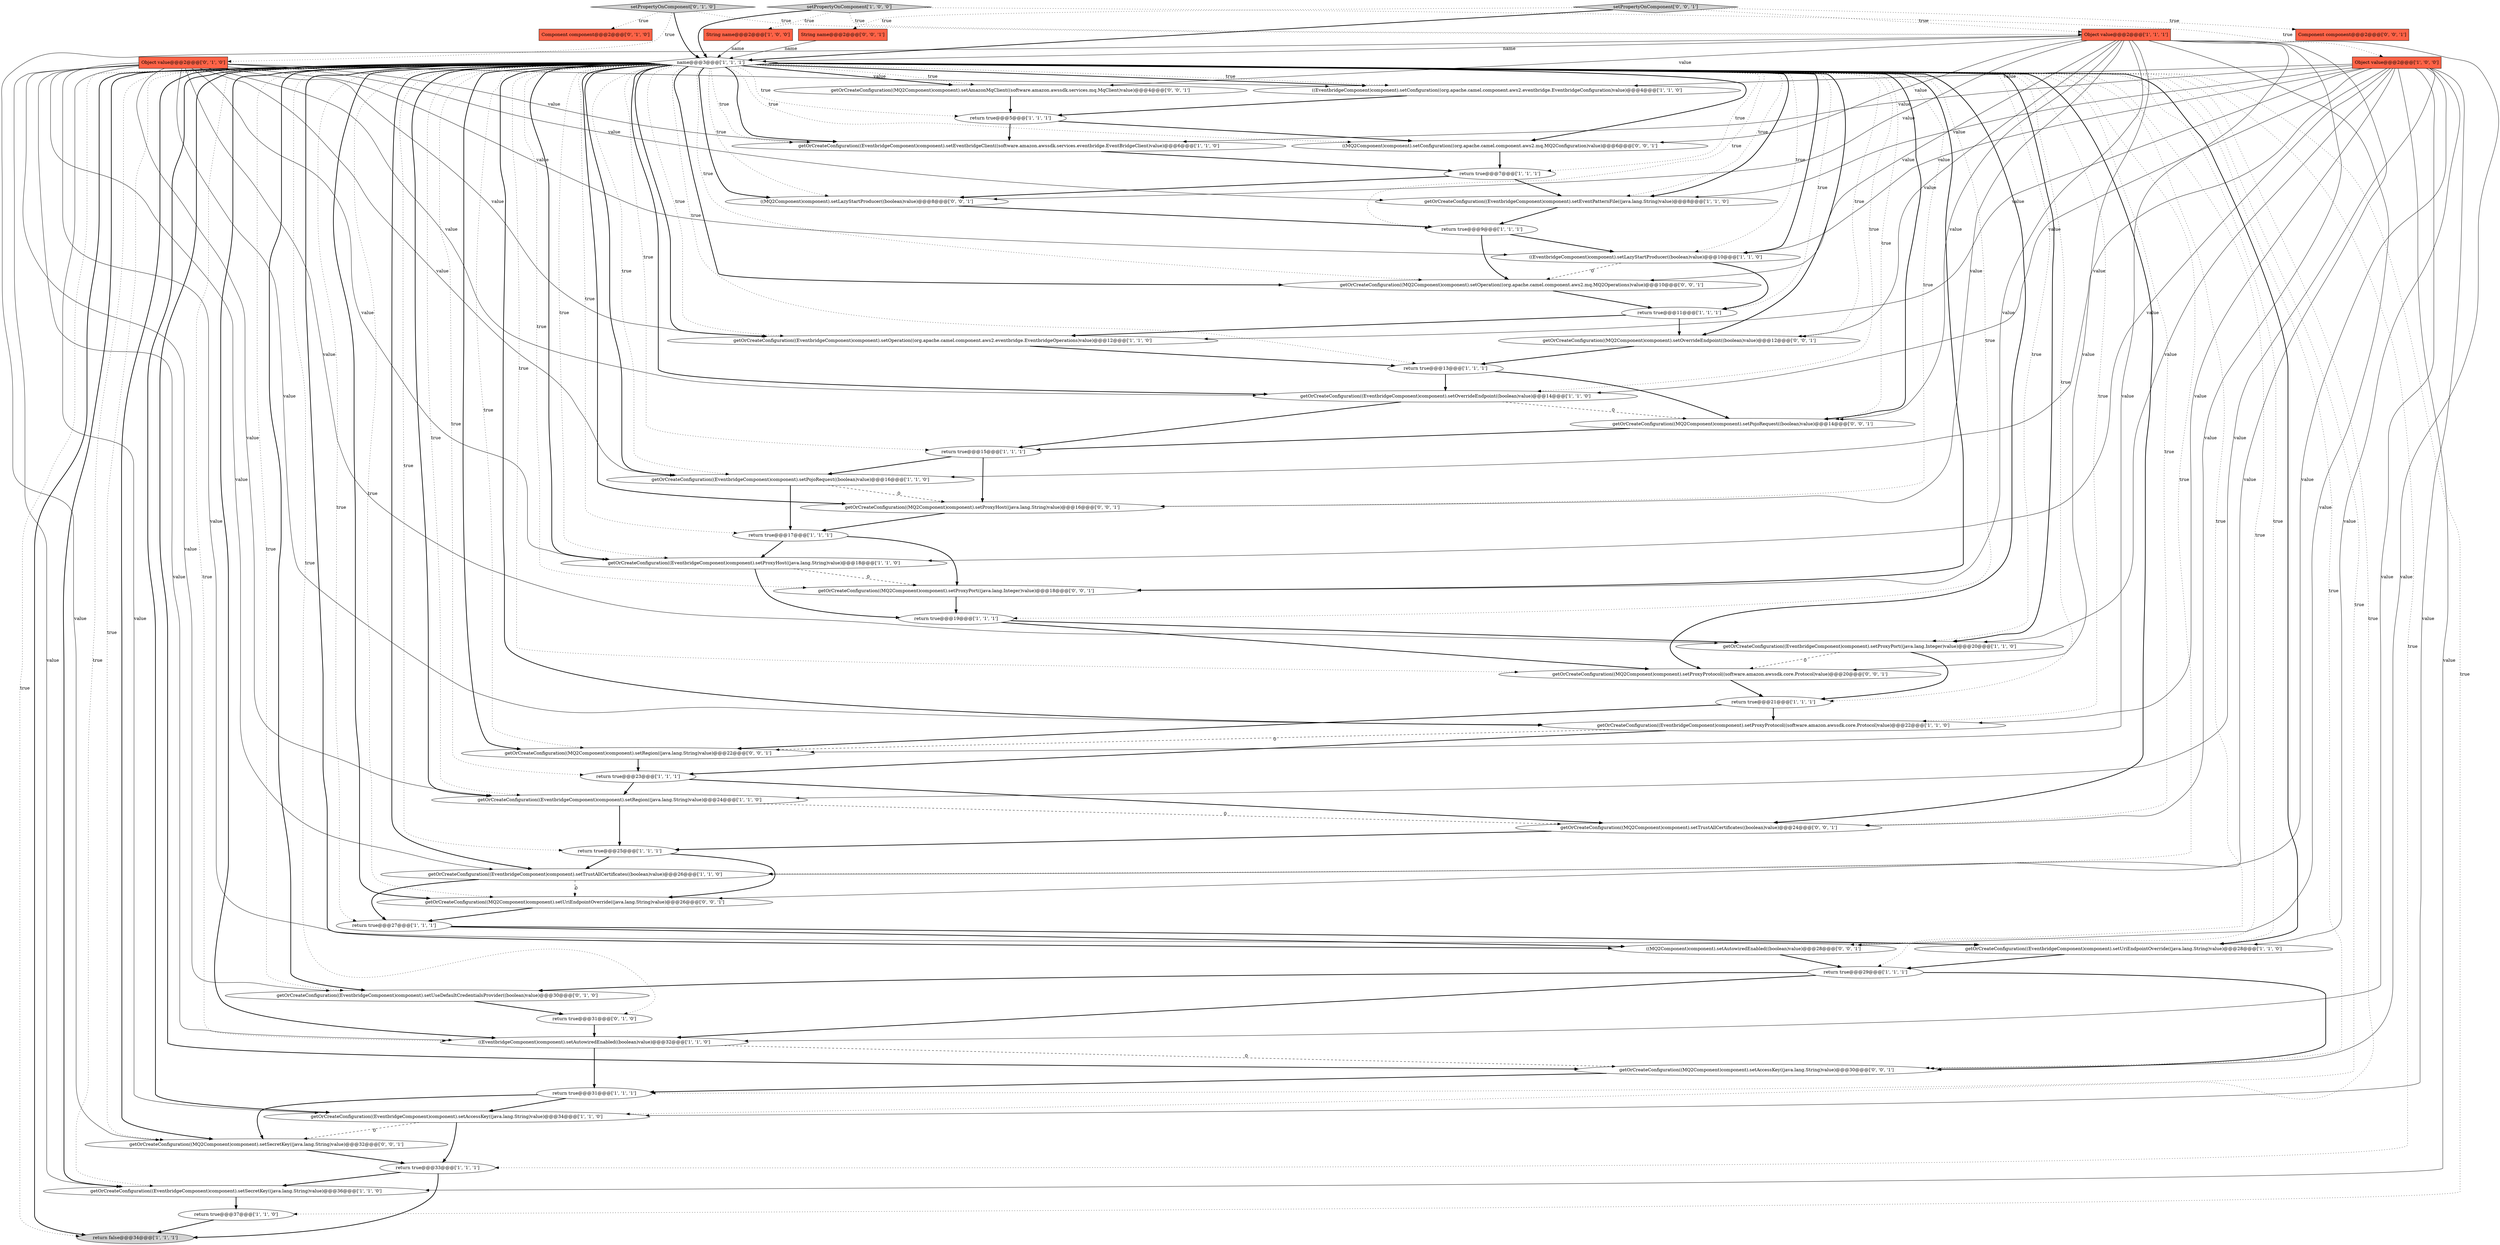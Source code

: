 digraph {
40 [style = filled, label = "Component component@@@2@@@['0', '1', '0']", fillcolor = tomato, shape = box image = "AAA0AAABBB2BBB"];
3 [style = filled, label = "((EventbridgeComponent)component).setAutowiredEnabled((boolean)value)@@@32@@@['1', '1', '0']", fillcolor = white, shape = ellipse image = "AAA0AAABBB1BBB"];
22 [style = filled, label = "return true@@@19@@@['1', '1', '1']", fillcolor = white, shape = ellipse image = "AAA0AAABBB1BBB"];
8 [style = filled, label = "setPropertyOnComponent['1', '0', '0']", fillcolor = lightgray, shape = diamond image = "AAA0AAABBB1BBB"];
10 [style = filled, label = "getOrCreateConfiguration((EventbridgeComponent)component).setProxyHost((java.lang.String)value)@@@18@@@['1', '1', '0']", fillcolor = white, shape = ellipse image = "AAA0AAABBB1BBB"];
51 [style = filled, label = "((MQ2Component)component).setConfiguration((org.apache.camel.component.aws2.mq.MQ2Configuration)value)@@@6@@@['0', '0', '1']", fillcolor = white, shape = ellipse image = "AAA0AAABBB3BBB"];
0 [style = filled, label = "return true@@@27@@@['1', '1', '1']", fillcolor = white, shape = ellipse image = "AAA0AAABBB1BBB"];
2 [style = filled, label = "return true@@@23@@@['1', '1', '1']", fillcolor = white, shape = ellipse image = "AAA0AAABBB1BBB"];
15 [style = filled, label = "return true@@@7@@@['1', '1', '1']", fillcolor = white, shape = ellipse image = "AAA0AAABBB1BBB"];
54 [style = filled, label = "getOrCreateConfiguration((MQ2Component)component).setAmazonMqClient((software.amazon.awssdk.services.mq.MqClient)value)@@@4@@@['0', '0', '1']", fillcolor = white, shape = ellipse image = "AAA0AAABBB3BBB"];
57 [style = filled, label = "getOrCreateConfiguration((MQ2Component)component).setAccessKey((java.lang.String)value)@@@30@@@['0', '0', '1']", fillcolor = white, shape = ellipse image = "AAA0AAABBB3BBB"];
30 [style = filled, label = "return true@@@31@@@['1', '1', '1']", fillcolor = white, shape = ellipse image = "AAA0AAABBB1BBB"];
20 [style = filled, label = "Object value@@@2@@@['1', '0', '0']", fillcolor = tomato, shape = box image = "AAA0AAABBB1BBB"];
16 [style = filled, label = "getOrCreateConfiguration((EventbridgeComponent)component).setSecretKey((java.lang.String)value)@@@36@@@['1', '1', '0']", fillcolor = white, shape = ellipse image = "AAA0AAABBB1BBB"];
41 [style = filled, label = "return true@@@31@@@['0', '1', '0']", fillcolor = white, shape = ellipse image = "AAA1AAABBB2BBB"];
46 [style = filled, label = "getOrCreateConfiguration((MQ2Component)component).setProxyProtocol((software.amazon.awssdk.core.Protocol)value)@@@20@@@['0', '0', '1']", fillcolor = white, shape = ellipse image = "AAA0AAABBB3BBB"];
60 [style = filled, label = "getOrCreateConfiguration((MQ2Component)component).setProxyHost((java.lang.String)value)@@@16@@@['0', '0', '1']", fillcolor = white, shape = ellipse image = "AAA0AAABBB3BBB"];
49 [style = filled, label = "getOrCreateConfiguration((MQ2Component)component).setTrustAllCertificates((boolean)value)@@@24@@@['0', '0', '1']", fillcolor = white, shape = ellipse image = "AAA0AAABBB3BBB"];
29 [style = filled, label = "getOrCreateConfiguration((EventbridgeComponent)component).setOverrideEndpoint((boolean)value)@@@14@@@['1', '1', '0']", fillcolor = white, shape = ellipse image = "AAA0AAABBB1BBB"];
47 [style = filled, label = "getOrCreateConfiguration((MQ2Component)component).setOperation((org.apache.camel.component.aws2.mq.MQ2Operations)value)@@@10@@@['0', '0', '1']", fillcolor = white, shape = ellipse image = "AAA0AAABBB3BBB"];
33 [style = filled, label = "return true@@@37@@@['1', '1', '0']", fillcolor = white, shape = ellipse image = "AAA0AAABBB1BBB"];
50 [style = filled, label = "((MQ2Component)component).setLazyStartProducer((boolean)value)@@@8@@@['0', '0', '1']", fillcolor = white, shape = ellipse image = "AAA0AAABBB3BBB"];
18 [style = filled, label = "return true@@@25@@@['1', '1', '1']", fillcolor = white, shape = ellipse image = "AAA0AAABBB1BBB"];
24 [style = filled, label = "((EventbridgeComponent)component).setConfiguration((org.apache.camel.component.aws2.eventbridge.EventbridgeConfiguration)value)@@@4@@@['1', '1', '0']", fillcolor = white, shape = ellipse image = "AAA0AAABBB1BBB"];
58 [style = filled, label = "getOrCreateConfiguration((MQ2Component)component).setSecretKey((java.lang.String)value)@@@32@@@['0', '0', '1']", fillcolor = white, shape = ellipse image = "AAA0AAABBB3BBB"];
52 [style = filled, label = "((MQ2Component)component).setAutowiredEnabled((boolean)value)@@@28@@@['0', '0', '1']", fillcolor = white, shape = ellipse image = "AAA0AAABBB3BBB"];
11 [style = filled, label = "getOrCreateConfiguration((EventbridgeComponent)component).setEventPatternFile((java.lang.String)value)@@@8@@@['1', '1', '0']", fillcolor = white, shape = ellipse image = "AAA0AAABBB1BBB"];
59 [style = filled, label = "getOrCreateConfiguration((MQ2Component)component).setRegion((java.lang.String)value)@@@22@@@['0', '0', '1']", fillcolor = white, shape = ellipse image = "AAA0AAABBB3BBB"];
13 [style = filled, label = "return true@@@33@@@['1', '1', '1']", fillcolor = white, shape = ellipse image = "AAA0AAABBB1BBB"];
12 [style = filled, label = "return true@@@15@@@['1', '1', '1']", fillcolor = white, shape = ellipse image = "AAA0AAABBB1BBB"];
27 [style = filled, label = "getOrCreateConfiguration((EventbridgeComponent)component).setPojoRequest((boolean)value)@@@16@@@['1', '1', '0']", fillcolor = white, shape = ellipse image = "AAA0AAABBB1BBB"];
5 [style = filled, label = "((EventbridgeComponent)component).setLazyStartProducer((boolean)value)@@@10@@@['1', '1', '0']", fillcolor = white, shape = ellipse image = "AAA0AAABBB1BBB"];
6 [style = filled, label = "return true@@@13@@@['1', '1', '1']", fillcolor = white, shape = ellipse image = "AAA0AAABBB1BBB"];
17 [style = filled, label = "return true@@@21@@@['1', '1', '1']", fillcolor = white, shape = ellipse image = "AAA0AAABBB1BBB"];
43 [style = filled, label = "String name@@@2@@@['0', '0', '1']", fillcolor = tomato, shape = box image = "AAA0AAABBB3BBB"];
38 [style = filled, label = "setPropertyOnComponent['0', '1', '0']", fillcolor = lightgray, shape = diamond image = "AAA0AAABBB2BBB"];
25 [style = filled, label = "return true@@@9@@@['1', '1', '1']", fillcolor = white, shape = ellipse image = "AAA0AAABBB1BBB"];
7 [style = filled, label = "getOrCreateConfiguration((EventbridgeComponent)component).setUriEndpointOverride((java.lang.String)value)@@@28@@@['1', '1', '0']", fillcolor = white, shape = ellipse image = "AAA0AAABBB1BBB"];
14 [style = filled, label = "return true@@@17@@@['1', '1', '1']", fillcolor = white, shape = ellipse image = "AAA0AAABBB1BBB"];
53 [style = filled, label = "setPropertyOnComponent['0', '0', '1']", fillcolor = lightgray, shape = diamond image = "AAA0AAABBB3BBB"];
31 [style = filled, label = "getOrCreateConfiguration((EventbridgeComponent)component).setOperation((org.apache.camel.component.aws2.eventbridge.EventbridgeOperations)value)@@@12@@@['1', '1', '0']", fillcolor = white, shape = ellipse image = "AAA0AAABBB1BBB"];
23 [style = filled, label = "name@@@3@@@['1', '1', '1']", fillcolor = white, shape = diamond image = "AAA0AAABBB1BBB"];
32 [style = filled, label = "getOrCreateConfiguration((EventbridgeComponent)component).setAccessKey((java.lang.String)value)@@@34@@@['1', '1', '0']", fillcolor = white, shape = ellipse image = "AAA0AAABBB1BBB"];
37 [style = filled, label = "return false@@@34@@@['1', '1', '1']", fillcolor = lightgray, shape = ellipse image = "AAA0AAABBB1BBB"];
35 [style = filled, label = "Object value@@@2@@@['1', '1', '1']", fillcolor = tomato, shape = box image = "AAA0AAABBB1BBB"];
39 [style = filled, label = "Object value@@@2@@@['0', '1', '0']", fillcolor = tomato, shape = box image = "AAA0AAABBB2BBB"];
45 [style = filled, label = "Component component@@@2@@@['0', '0', '1']", fillcolor = tomato, shape = box image = "AAA0AAABBB3BBB"];
48 [style = filled, label = "getOrCreateConfiguration((MQ2Component)component).setPojoRequest((boolean)value)@@@14@@@['0', '0', '1']", fillcolor = white, shape = ellipse image = "AAA0AAABBB3BBB"];
44 [style = filled, label = "getOrCreateConfiguration((MQ2Component)component).setProxyPort((java.lang.Integer)value)@@@18@@@['0', '0', '1']", fillcolor = white, shape = ellipse image = "AAA0AAABBB3BBB"];
9 [style = filled, label = "return true@@@11@@@['1', '1', '1']", fillcolor = white, shape = ellipse image = "AAA0AAABBB1BBB"];
19 [style = filled, label = "return true@@@29@@@['1', '1', '1']", fillcolor = white, shape = ellipse image = "AAA0AAABBB1BBB"];
34 [style = filled, label = "getOrCreateConfiguration((EventbridgeComponent)component).setProxyProtocol((software.amazon.awssdk.core.Protocol)value)@@@22@@@['1', '1', '0']", fillcolor = white, shape = ellipse image = "AAA0AAABBB1BBB"];
21 [style = filled, label = "getOrCreateConfiguration((EventbridgeComponent)component).setEventbridgeClient((software.amazon.awssdk.services.eventbridge.EventBridgeClient)value)@@@6@@@['1', '1', '0']", fillcolor = white, shape = ellipse image = "AAA0AAABBB1BBB"];
4 [style = filled, label = "getOrCreateConfiguration((EventbridgeComponent)component).setRegion((java.lang.String)value)@@@24@@@['1', '1', '0']", fillcolor = white, shape = ellipse image = "AAA0AAABBB1BBB"];
1 [style = filled, label = "getOrCreateConfiguration((EventbridgeComponent)component).setTrustAllCertificates((boolean)value)@@@26@@@['1', '1', '0']", fillcolor = white, shape = ellipse image = "AAA0AAABBB1BBB"];
26 [style = filled, label = "String name@@@2@@@['1', '0', '0']", fillcolor = tomato, shape = box image = "AAA0AAABBB1BBB"];
36 [style = filled, label = "return true@@@5@@@['1', '1', '1']", fillcolor = white, shape = ellipse image = "AAA0AAABBB1BBB"];
42 [style = filled, label = "getOrCreateConfiguration((EventbridgeComponent)component).setUseDefaultCredentialsProvider((boolean)value)@@@30@@@['0', '1', '0']", fillcolor = white, shape = ellipse image = "AAA1AAABBB2BBB"];
55 [style = filled, label = "getOrCreateConfiguration((MQ2Component)component).setOverrideEndpoint((boolean)value)@@@12@@@['0', '0', '1']", fillcolor = white, shape = ellipse image = "AAA0AAABBB3BBB"];
56 [style = filled, label = "getOrCreateConfiguration((MQ2Component)component).setUriEndpointOverride((java.lang.String)value)@@@26@@@['0', '0', '1']", fillcolor = white, shape = ellipse image = "AAA0AAABBB3BBB"];
28 [style = filled, label = "getOrCreateConfiguration((EventbridgeComponent)component).setProxyPort((java.lang.Integer)value)@@@20@@@['1', '1', '0']", fillcolor = white, shape = ellipse image = "AAA0AAABBB1BBB"];
19->3 [style = bold, label=""];
23->34 [style = dotted, label="true"];
39->21 [style = solid, label="value"];
12->27 [style = bold, label=""];
23->37 [style = dotted, label="true"];
39->28 [style = solid, label="value"];
23->32 [style = bold, label=""];
1->56 [style = dashed, label="0"];
18->56 [style = bold, label=""];
2->4 [style = bold, label=""];
23->44 [style = dotted, label="true"];
23->10 [style = bold, label=""];
23->49 [style = bold, label=""];
23->2 [style = dotted, label="true"];
9->31 [style = bold, label=""];
23->16 [style = bold, label=""];
38->39 [style = dotted, label="true"];
35->58 [style = solid, label="value"];
23->55 [style = dotted, label="true"];
53->23 [style = bold, label=""];
39->27 [style = solid, label="value"];
23->32 [style = dotted, label="true"];
20->28 [style = solid, label="value"];
23->7 [style = dotted, label="true"];
20->1 [style = solid, label="value"];
36->21 [style = bold, label=""];
13->37 [style = bold, label=""];
23->22 [style = dotted, label="true"];
34->59 [style = dashed, label="0"];
39->24 [style = solid, label="value"];
23->52 [style = bold, label=""];
23->0 [style = dotted, label="true"];
23->21 [style = dotted, label="true"];
23->17 [style = dotted, label="true"];
8->26 [style = dotted, label="true"];
23->13 [style = dotted, label="true"];
31->6 [style = bold, label=""];
3->57 [style = dashed, label="0"];
20->4 [style = solid, label="value"];
22->28 [style = bold, label=""];
20->29 [style = solid, label="value"];
20->31 [style = solid, label="value"];
23->11 [style = dotted, label="true"];
29->12 [style = bold, label=""];
34->2 [style = bold, label=""];
23->47 [style = bold, label=""];
7->19 [style = bold, label=""];
23->54 [style = dotted, label="true"];
35->49 [style = solid, label="value"];
23->51 [style = dotted, label="true"];
14->10 [style = bold, label=""];
23->56 [style = bold, label=""];
23->4 [style = bold, label=""];
35->57 [style = solid, label="value"];
23->3 [style = dotted, label="true"];
23->29 [style = bold, label=""];
23->27 [style = bold, label=""];
29->48 [style = dashed, label="0"];
39->42 [style = solid, label="value"];
6->48 [style = bold, label=""];
38->40 [style = dotted, label="true"];
53->35 [style = dotted, label="true"];
9->55 [style = bold, label=""];
36->51 [style = bold, label=""];
35->55 [style = solid, label="value"];
39->32 [style = solid, label="value"];
35->60 [style = solid, label="value"];
58->13 [style = bold, label=""];
39->3 [style = solid, label="value"];
20->21 [style = solid, label="value"];
39->16 [style = solid, label="value"];
0->7 [style = bold, label=""];
35->59 [style = solid, label="value"];
8->23 [style = bold, label=""];
23->56 [style = dotted, label="true"];
39->34 [style = solid, label="value"];
3->30 [style = bold, label=""];
23->60 [style = bold, label=""];
8->20 [style = dotted, label="true"];
23->54 [style = bold, label=""];
33->37 [style = bold, label=""];
54->36 [style = bold, label=""];
23->21 [style = bold, label=""];
23->34 [style = bold, label=""];
20->16 [style = solid, label="value"];
39->7 [style = solid, label="value"];
6->29 [style = bold, label=""];
25->5 [style = bold, label=""];
19->57 [style = bold, label=""];
39->10 [style = solid, label="value"];
23->46 [style = dotted, label="true"];
60->14 [style = bold, label=""];
48->12 [style = bold, label=""];
35->46 [style = solid, label="value"];
41->3 [style = bold, label=""];
38->23 [style = bold, label=""];
55->6 [style = bold, label=""];
23->5 [style = bold, label=""];
53->43 [style = dotted, label="true"];
39->31 [style = solid, label="value"];
38->35 [style = dotted, label="true"];
23->58 [style = dotted, label="true"];
23->29 [style = dotted, label="true"];
19->42 [style = bold, label=""];
4->49 [style = dashed, label="0"];
52->19 [style = bold, label=""];
28->17 [style = bold, label=""];
1->0 [style = bold, label=""];
20->24 [style = solid, label="value"];
11->25 [style = bold, label=""];
23->52 [style = dotted, label="true"];
50->25 [style = bold, label=""];
23->6 [style = dotted, label="true"];
39->29 [style = solid, label="value"];
23->59 [style = bold, label=""];
21->15 [style = bold, label=""];
23->50 [style = bold, label=""];
17->59 [style = bold, label=""];
23->19 [style = dotted, label="true"];
56->0 [style = bold, label=""];
23->10 [style = dotted, label="true"];
2->49 [style = bold, label=""];
35->47 [style = solid, label="value"];
23->5 [style = dotted, label="true"];
35->54 [style = solid, label="value"];
23->15 [style = dotted, label="true"];
23->14 [style = dotted, label="true"];
35->44 [style = solid, label="value"];
23->9 [style = dotted, label="true"];
23->27 [style = dotted, label="true"];
39->11 [style = solid, label="value"];
23->31 [style = bold, label=""];
59->2 [style = bold, label=""];
10->22 [style = bold, label=""];
26->23 [style = solid, label="name"];
20->11 [style = solid, label="value"];
23->49 [style = dotted, label="true"];
23->57 [style = dotted, label="true"];
42->41 [style = bold, label=""];
23->31 [style = dotted, label="true"];
23->1 [style = dotted, label="true"];
15->11 [style = bold, label=""];
13->16 [style = bold, label=""];
5->47 [style = dashed, label="0"];
35->52 [style = solid, label="value"];
30->32 [style = bold, label=""];
10->44 [style = dashed, label="0"];
20->5 [style = solid, label="value"];
30->58 [style = bold, label=""];
39->4 [style = solid, label="value"];
20->7 [style = solid, label="value"];
23->59 [style = dotted, label="true"];
18->1 [style = bold, label=""];
57->30 [style = bold, label=""];
23->58 [style = bold, label=""];
23->37 [style = bold, label=""];
20->32 [style = solid, label="value"];
12->60 [style = bold, label=""];
35->51 [style = solid, label="value"];
23->44 [style = bold, label=""];
23->33 [style = dotted, label="true"];
23->16 [style = dotted, label="true"];
23->51 [style = bold, label=""];
20->3 [style = solid, label="value"];
39->5 [style = solid, label="value"];
23->41 [style = dotted, label="true"];
23->30 [style = dotted, label="true"];
4->18 [style = bold, label=""];
23->42 [style = bold, label=""];
23->50 [style = dotted, label="true"];
35->50 [style = solid, label="value"];
23->3 [style = bold, label=""];
27->14 [style = bold, label=""];
51->15 [style = bold, label=""];
32->13 [style = bold, label=""];
15->50 [style = bold, label=""];
32->58 [style = dashed, label="0"];
23->42 [style = dotted, label="true"];
28->46 [style = dashed, label="0"];
23->24 [style = bold, label=""];
23->1 [style = bold, label=""];
23->46 [style = bold, label=""];
24->36 [style = bold, label=""];
43->23 [style = solid, label="name"];
23->24 [style = dotted, label="true"];
35->48 [style = solid, label="value"];
16->33 [style = bold, label=""];
0->52 [style = bold, label=""];
23->4 [style = dotted, label="true"];
23->48 [style = dotted, label="true"];
23->11 [style = bold, label=""];
5->9 [style = bold, label=""];
47->9 [style = bold, label=""];
20->34 [style = solid, label="value"];
22->46 [style = bold, label=""];
14->44 [style = bold, label=""];
20->10 [style = solid, label="value"];
35->56 [style = solid, label="value"];
49->18 [style = bold, label=""];
8->35 [style = dotted, label="true"];
53->45 [style = dotted, label="true"];
23->57 [style = bold, label=""];
23->18 [style = dotted, label="true"];
46->17 [style = bold, label=""];
23->25 [style = dotted, label="true"];
25->47 [style = bold, label=""];
23->7 [style = bold, label=""];
23->48 [style = bold, label=""];
23->36 [style = dotted, label="true"];
39->1 [style = solid, label="value"];
23->28 [style = dotted, label="true"];
23->28 [style = bold, label=""];
17->34 [style = bold, label=""];
23->55 [style = bold, label=""];
44->22 [style = bold, label=""];
35->23 [style = solid, label="name"];
23->60 [style = dotted, label="true"];
20->27 [style = solid, label="value"];
27->60 [style = dashed, label="0"];
23->47 [style = dotted, label="true"];
23->12 [style = dotted, label="true"];
}
